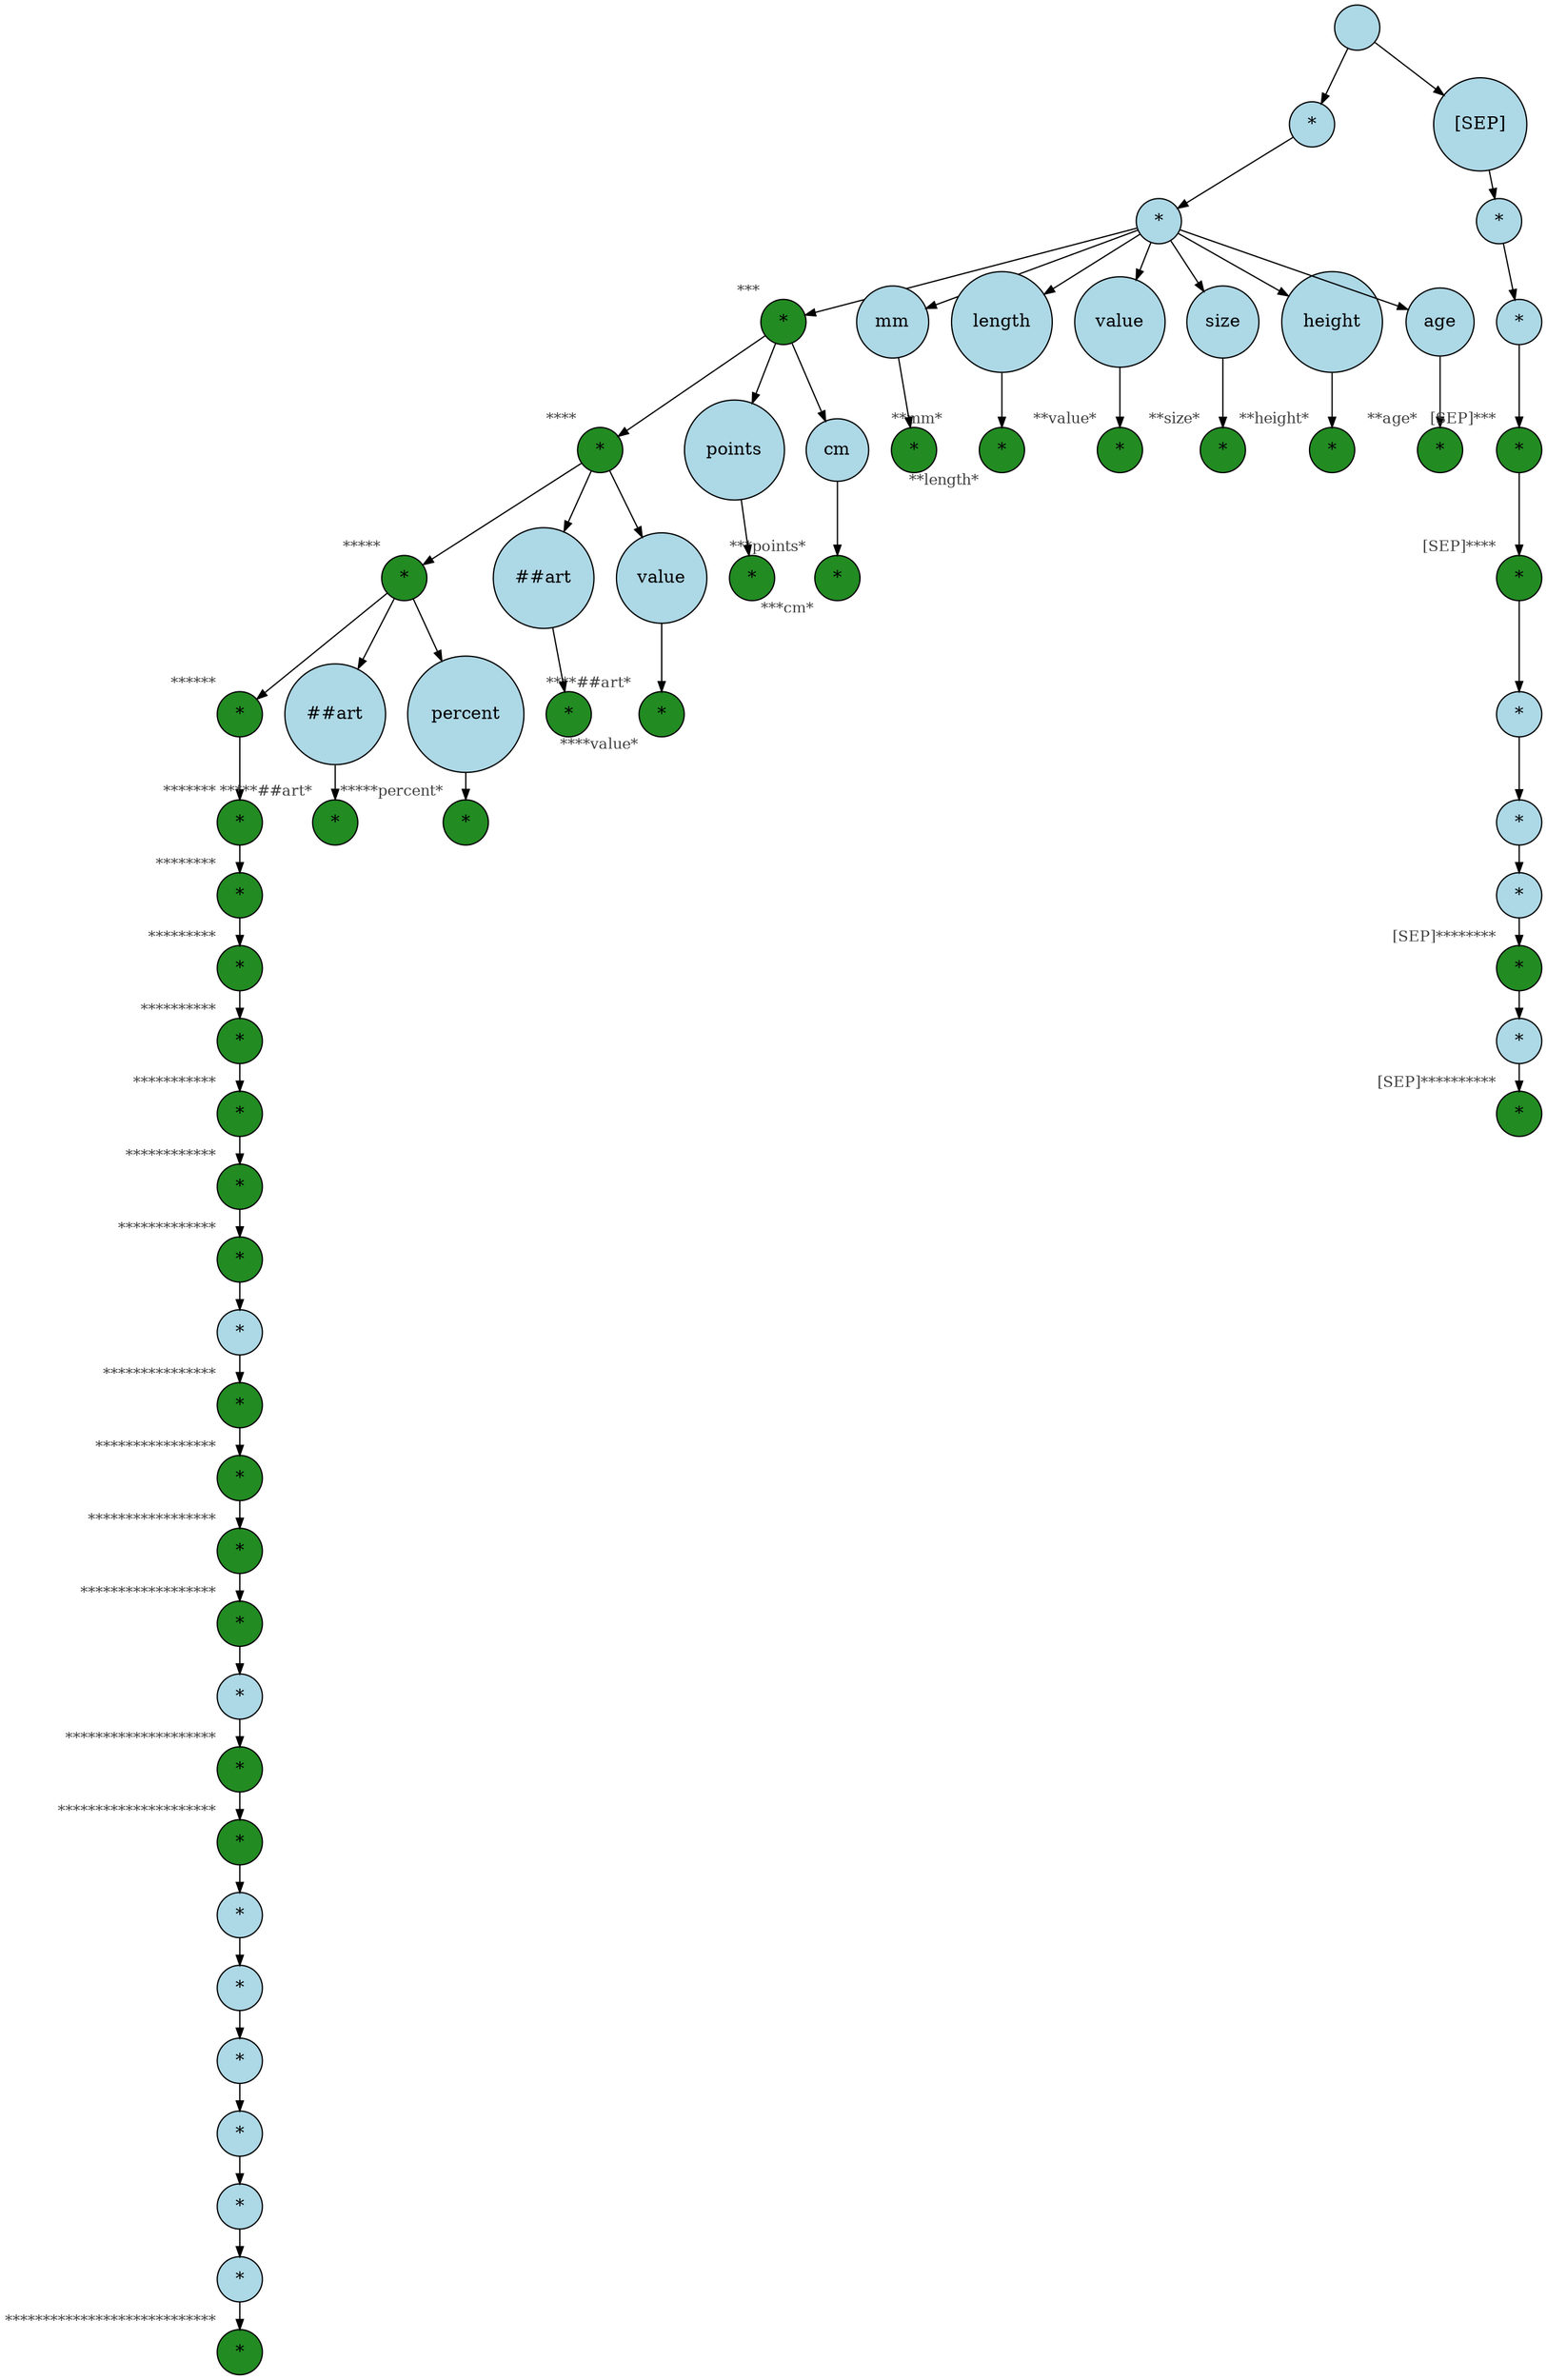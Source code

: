 digraph {
graph [
  nodesep=0.25,
  ranksep=0.3,
  splines=line
];
node [
  style=filled,
  fillcolor=lightblue,
  shape=circle
];
edge [
  arrowsize=0.8,
  color=black
];

94024784723152 [
  label=""
];
94024784762504 [
  label="*"
];
139881494603088 [
  label="*"
];
139881494603520 [
  label="*"
  xlabel=<<FONT COLOR="grey25" POINT-SIZE="12">***</FONT>>
  fillcolor="forestgreen"
  color="black"
];
139881494608848 [
  label="*"
  xlabel=<<FONT COLOR="grey25" POINT-SIZE="12">****</FONT>>
  fillcolor="forestgreen"
  color="black"
];
139881494601408 [
  label="*"
  xlabel=<<FONT COLOR="grey25" POINT-SIZE="12">*****</FONT>>
  fillcolor="forestgreen"
  color="black"
];
139881494601072 [
  label="*"
  xlabel=<<FONT COLOR="grey25" POINT-SIZE="12">******</FONT>>
  fillcolor="forestgreen"
  color="black"
];
139881494600496 [
  label="*"
  xlabel=<<FONT COLOR="grey25" POINT-SIZE="12">*******</FONT>>
  fillcolor="forestgreen"
  color="black"
];
139885815948592 [
  label="*"
  xlabel=<<FONT COLOR="grey25" POINT-SIZE="12">********</FONT>>
  fillcolor="forestgreen"
  color="black"
];
139885815947248 [
  label="*"
  xlabel=<<FONT COLOR="grey25" POINT-SIZE="12">*********</FONT>>
  fillcolor="forestgreen"
  color="black"
];
139885815948336 [
  label="*"
  xlabel=<<FONT COLOR="grey25" POINT-SIZE="12">**********</FONT>>
  fillcolor="forestgreen"
  color="black"
];
139886166070704 [
  label="*"
  xlabel=<<FONT COLOR="grey25" POINT-SIZE="12">***********</FONT>>
  fillcolor="forestgreen"
  color="black"
];
139886159720688 [
  label="*"
  xlabel=<<FONT COLOR="grey25" POINT-SIZE="12">************</FONT>>
  fillcolor="forestgreen"
  color="black"
];
139885816306160 [
  label="*"
  xlabel=<<FONT COLOR="grey25" POINT-SIZE="12">*************</FONT>>
  fillcolor="forestgreen"
  color="black"
];
139885816306480 [
  label="*"
];
139877758363184 [
  label="*"
  xlabel=<<FONT COLOR="grey25" POINT-SIZE="12">***************</FONT>>
  fillcolor="forestgreen"
  color="black"
];
139877758362672 [
  label="*"
  xlabel=<<FONT COLOR="grey25" POINT-SIZE="12">****************</FONT>>
  fillcolor="forestgreen"
  color="black"
];
139877758358000 [
  label="*"
  xlabel=<<FONT COLOR="grey25" POINT-SIZE="12">*****************</FONT>>
  fillcolor="forestgreen"
  color="black"
];
139877758364528 [
  label="*"
  xlabel=<<FONT COLOR="grey25" POINT-SIZE="12">******************</FONT>>
  fillcolor="forestgreen"
  color="black"
];
139877758354288 [
  label="*"
];
139877758354928 [
  label="*"
  xlabel=<<FONT COLOR="grey25" POINT-SIZE="12">********************</FONT>>
  fillcolor="forestgreen"
  color="black"
];
139877758354864 [
  label="*"
  xlabel=<<FONT COLOR="grey25" POINT-SIZE="12">*********************</FONT>>
  fillcolor="forestgreen"
  color="black"
];
139877758368816 [
  label="*"
];
139877758354160 [
  label="*"
];
139881494376128 [
  label="*"
];
139881494377088 [
  label="*"
];
139881494373088 [
  label="*"
];
139881494380368 [
  label="*"
];
139881494374528 [
  label="*"
  xlabel=<<FONT COLOR="grey25" POINT-SIZE="12">****************************</FONT>>
  fillcolor="forestgreen"
  color="black"
];
139877758363632 [
  label="##art"
];
139877758358640 [
  label="*"
  xlabel=<<FONT COLOR="grey25" POINT-SIZE="12">*****##art*</FONT>>
  fillcolor="forestgreen"
  color="black"
];
139877758360816 [
  label="percent"
];
139877758356336 [
  label="*"
  xlabel=<<FONT COLOR="grey25" POINT-SIZE="12">*****percent*</FONT>>
  fillcolor="forestgreen"
  color="black"
];
139877758363440 [
  label="##art"
];
139877758356464 [
  label="*"
  xlabel=<<FONT COLOR="grey25" POINT-SIZE="12">****##art*</FONT>>
  fillcolor="forestgreen"
  color="black"
];
139877758366000 [
  label="value"
];
139877758361840 [
  label="*"
  xlabel=<<FONT COLOR="grey25" POINT-SIZE="12">****value*</FONT>>
  fillcolor="forestgreen"
  color="black"
];
139877758354352 [
  label="points"
];
139877758367536 [
  label="*"
  xlabel=<<FONT COLOR="grey25" POINT-SIZE="12">***points*</FONT>>
  fillcolor="forestgreen"
  color="black"
];
139881494604672 [
  label="cm"
];
139881494601888 [
  label="*"
  xlabel=<<FONT COLOR="grey25" POINT-SIZE="12">***cm*</FONT>>
  fillcolor="forestgreen"
  color="black"
];
139881494597904 [
  label="mm"
];
139881494598096 [
  label="*"
  xlabel=<<FONT COLOR="grey25" POINT-SIZE="12">**mm*</FONT>>
  fillcolor="forestgreen"
  color="black"
];
139877758362416 [
  label="length"
];
139877758368432 [
  label="*"
  xlabel=<<FONT COLOR="grey25" POINT-SIZE="12">**length*</FONT>>
  fillcolor="forestgreen"
  color="black"
];
139881494600160 [
  label="value"
];
139877758356080 [
  label="*"
  xlabel=<<FONT COLOR="grey25" POINT-SIZE="12">**value*</FONT>>
  fillcolor="forestgreen"
  color="black"
];
139881494600448 [
  label="size"
];
139881494598816 [
  label="*"
  xlabel=<<FONT COLOR="grey25" POINT-SIZE="12">**size*</FONT>>
  fillcolor="forestgreen"
  color="black"
];
139877758357552 [
  label="height"
];
139877758362928 [
  label="*"
  xlabel=<<FONT COLOR="grey25" POINT-SIZE="12">**height*</FONT>>
  fillcolor="forestgreen"
  color="black"
];
139870779449648 [
  label="age"
];
139870779456272 [
  label="*"
  xlabel=<<FONT COLOR="grey25" POINT-SIZE="12">**age*</FONT>>
  fillcolor="forestgreen"
  color="black"
];
139881861850880 [
  label="[SEP]"
];
139870779441488 [
  label="*"
];
139870779441296 [
  label="*"
];
139877758355440 [
  label="*"
  xlabel=<<FONT COLOR="grey25" POINT-SIZE="12">[SEP]***</FONT>>
  fillcolor="forestgreen"
  color="black"
];
139877758368496 [
  label="*"
  xlabel=<<FONT COLOR="grey25" POINT-SIZE="12">[SEP]****</FONT>>
  fillcolor="forestgreen"
  color="black"
];
139877758360624 [
  label="*"
];
139877758363056 [
  label="*"
];
139877758365168 [
  label="*"
];
139877758360176 [
  label="*"
  xlabel=<<FONT COLOR="grey25" POINT-SIZE="12">[SEP]********</FONT>>
  fillcolor="forestgreen"
  color="black"
];
139877758358768 [
  label="*"
];
139877758353584 [
  label="*"
  xlabel=<<FONT COLOR="grey25" POINT-SIZE="12">[SEP]**********</FONT>>
  fillcolor="forestgreen"
  color="black"
];
139881494380368 -> 139881494374528 [

];
139881494373088 -> 139881494380368 [

];
139881494377088 -> 139881494373088 [

];
139881494376128 -> 139881494377088 [

];
139877758354160 -> 139881494376128 [

];
139877758368816 -> 139877758354160 [

];
139877758354864 -> 139877758368816 [

];
139877758354928 -> 139877758354864 [

];
139877758354288 -> 139877758354928 [

];
139877758364528 -> 139877758354288 [

];
139877758358000 -> 139877758364528 [

];
139877758362672 -> 139877758358000 [

];
139877758363184 -> 139877758362672 [

];
139885816306480 -> 139877758363184 [

];
139885816306160 -> 139885816306480 [

];
139886159720688 -> 139885816306160 [

];
139886166070704 -> 139886159720688 [

];
139885815948336 -> 139886166070704 [

];
139885815947248 -> 139885815948336 [

];
139885815948592 -> 139885815947248 [

];
139881494600496 -> 139885815948592 [

];
139881494601072 -> 139881494600496 [

];
139881494601408 -> 139881494601072 [

];
139877758363632 -> 139877758358640 [

];
139881494601408 -> 139877758363632 [

];
139877758360816 -> 139877758356336 [

];
139881494601408 -> 139877758360816 [

];
139881494608848 -> 139881494601408 [

];
139877758363440 -> 139877758356464 [

];
139881494608848 -> 139877758363440 [

];
139877758366000 -> 139877758361840 [

];
139881494608848 -> 139877758366000 [

];
139881494603520 -> 139881494608848 [

];
139877758354352 -> 139877758367536 [

];
139881494603520 -> 139877758354352 [

];
139881494604672 -> 139881494601888 [

];
139881494603520 -> 139881494604672 [

];
139881494603088 -> 139881494603520 [

];
139881494597904 -> 139881494598096 [

];
139881494603088 -> 139881494597904 [

];
139877758362416 -> 139877758368432 [

];
139881494603088 -> 139877758362416 [

];
139881494600160 -> 139877758356080 [

];
139881494603088 -> 139881494600160 [

];
139881494600448 -> 139881494598816 [

];
139881494603088 -> 139881494600448 [

];
139877758357552 -> 139877758362928 [

];
139881494603088 -> 139877758357552 [

];
139870779449648 -> 139870779456272 [

];
139881494603088 -> 139870779449648 [

];
94024784762504 -> 139881494603088 [

];
94024784723152 -> 94024784762504 [

];
139877758358768 -> 139877758353584 [

];
139877758360176 -> 139877758358768 [

];
139877758365168 -> 139877758360176 [

];
139877758363056 -> 139877758365168 [

];
139877758360624 -> 139877758363056 [

];
139877758368496 -> 139877758360624 [

];
139877758355440 -> 139877758368496 [

];
139870779441296 -> 139877758355440 [

];
139870779441488 -> 139870779441296 [

];
139881861850880 -> 139870779441488 [

];
94024784723152 -> 139881861850880 [

];
}